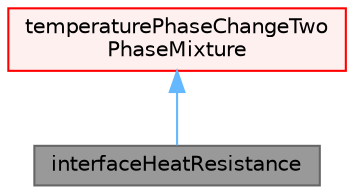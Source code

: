 digraph "interfaceHeatResistance"
{
 // LATEX_PDF_SIZE
  bgcolor="transparent";
  edge [fontname=Helvetica,fontsize=10,labelfontname=Helvetica,labelfontsize=10];
  node [fontname=Helvetica,fontsize=10,shape=box,height=0.2,width=0.4];
  Node1 [id="Node000001",label="interfaceHeatResistance",height=0.2,width=0.4,color="gray40", fillcolor="grey60", style="filled", fontcolor="black",tooltip=" "];
  Node2 -> Node1 [id="edge1_Node000001_Node000002",dir="back",color="steelblue1",style="solid",tooltip=" "];
  Node2 [id="Node000002",label="temperaturePhaseChangeTwo\lPhaseMixture",height=0.2,width=0.4,color="red", fillcolor="#FFF0F0", style="filled",URL="$classFoam_1_1temperaturePhaseChangeTwoPhaseMixture.html",tooltip=" "];
}
